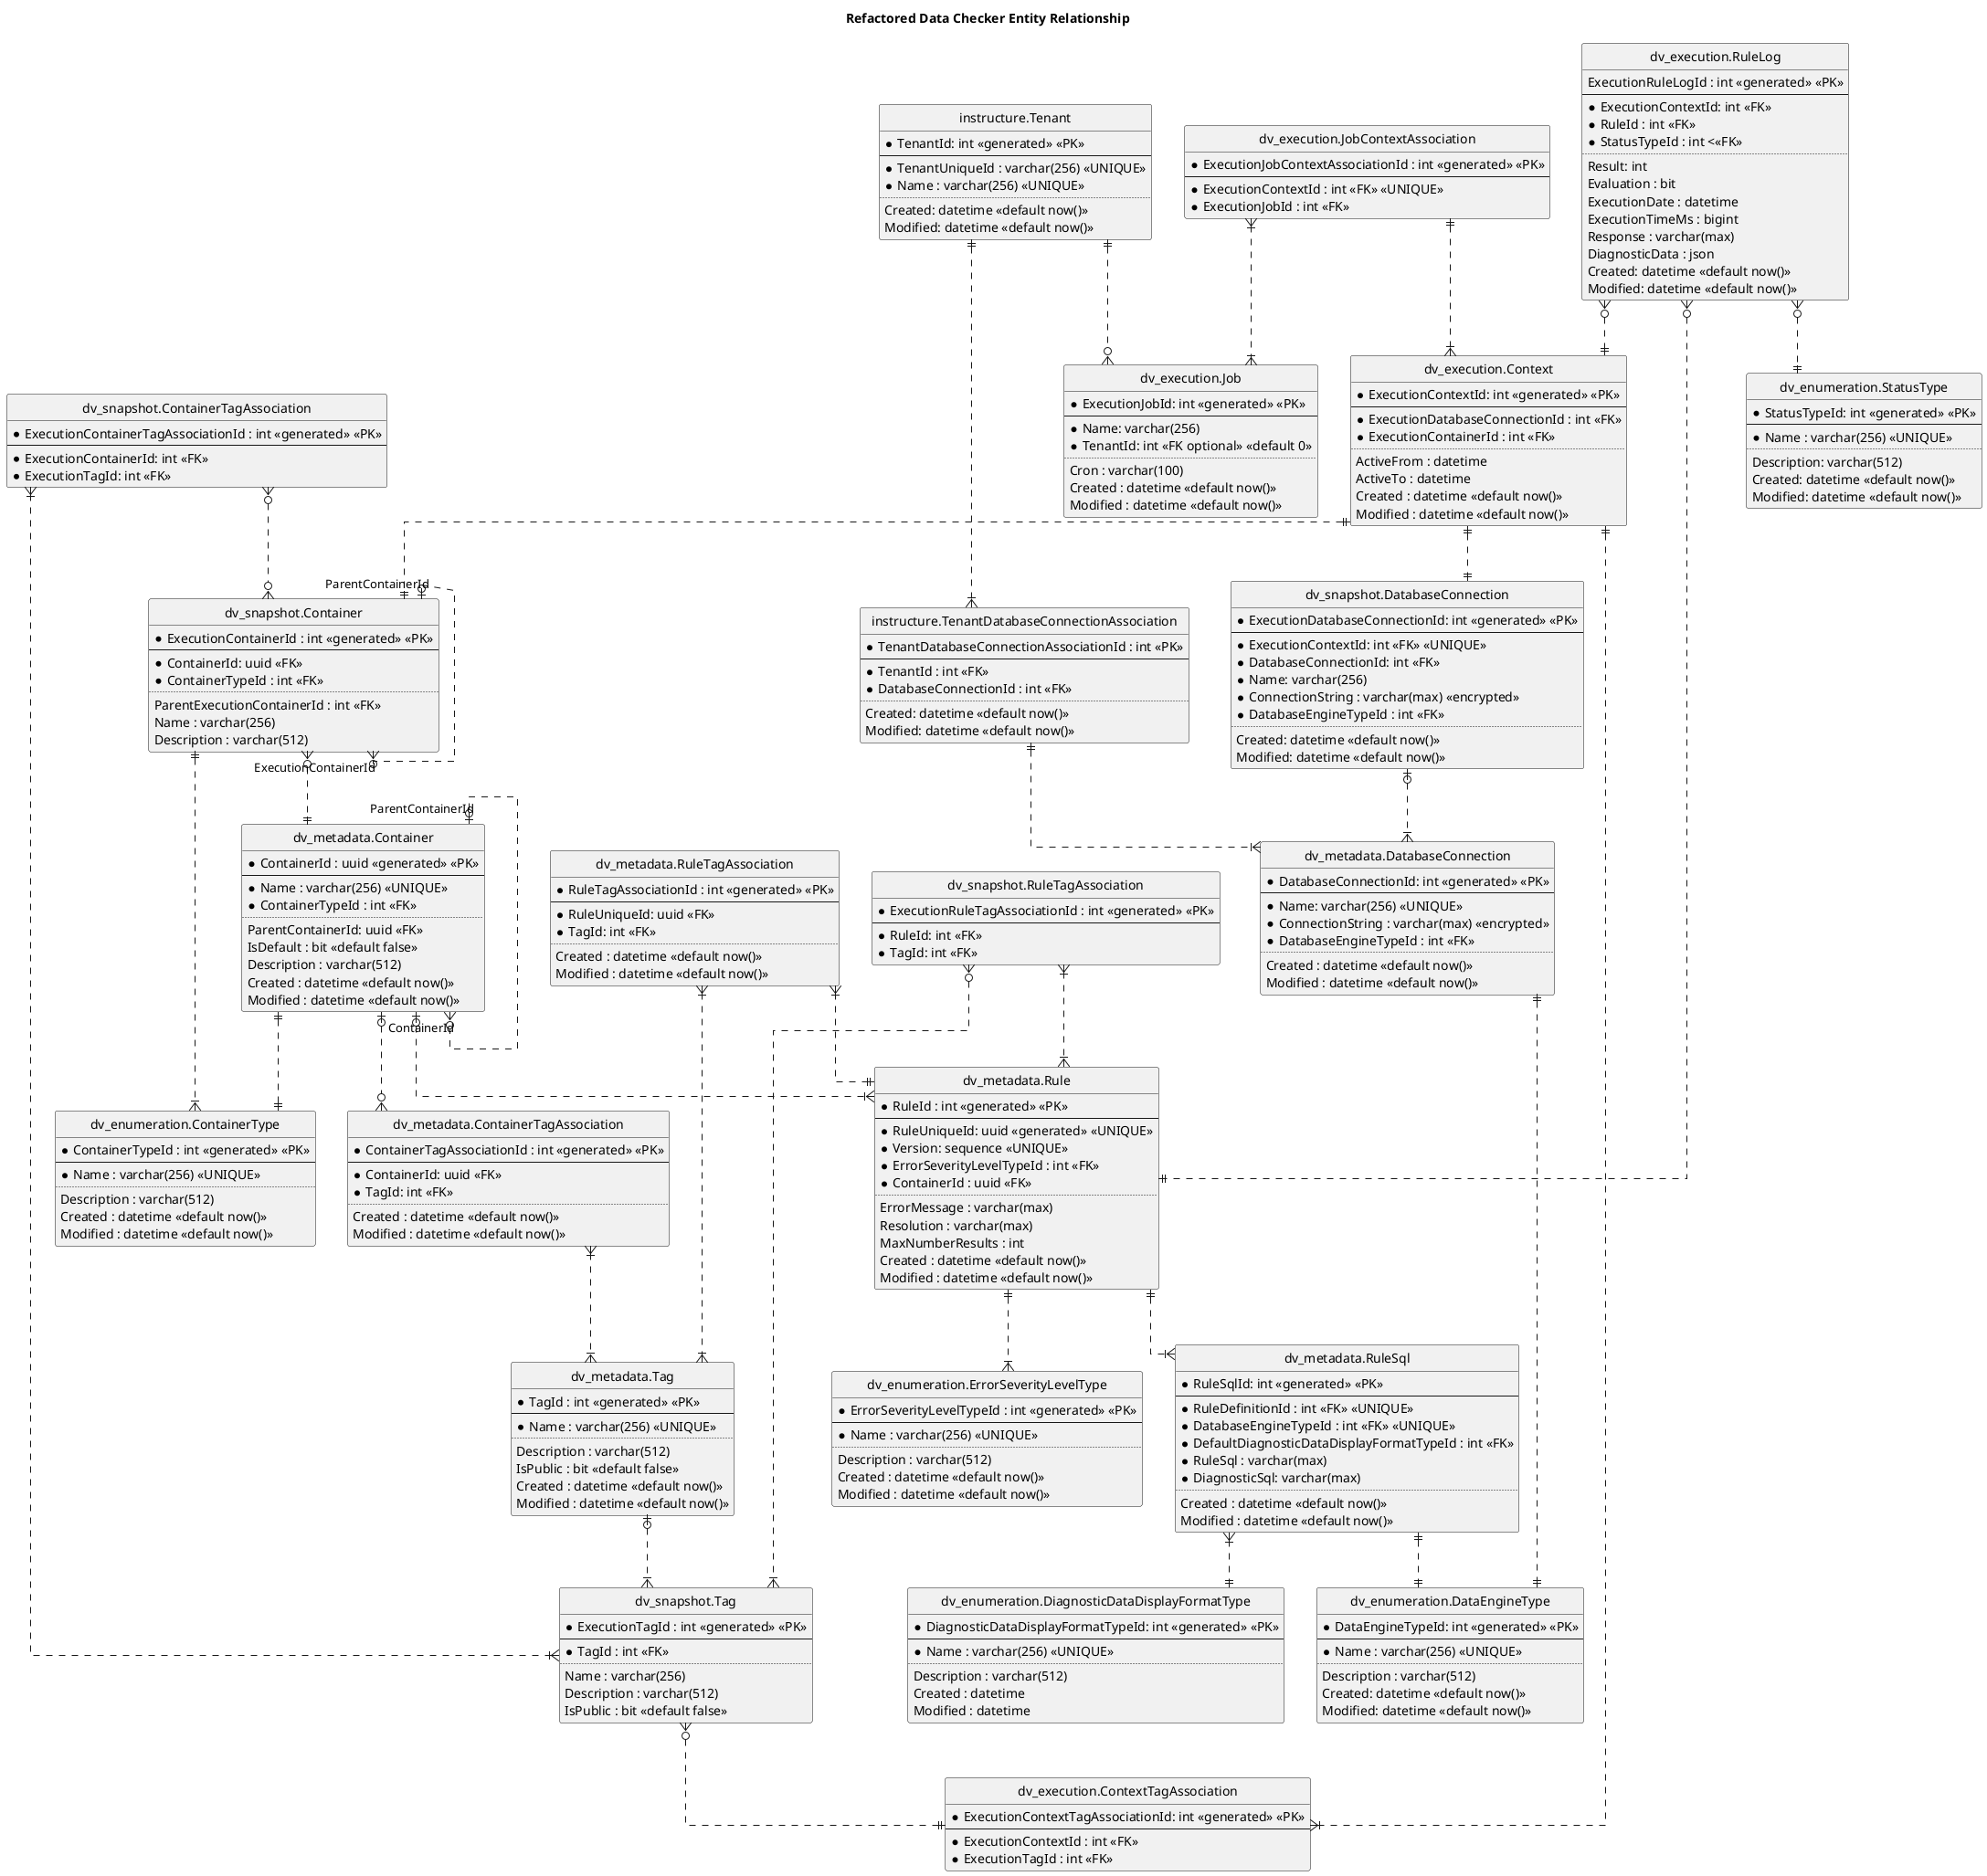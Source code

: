 @startuml
hide circle
skinparam linetype ortho

title: Refactored Data Checker Entity Relationship

' DATA VALIDATION METADATA SCHEMA
entity "dv_metadata.Container" as Containers {
    * ContainerId : uuid <<generated>> <<PK>>
    --
    * Name : varchar(256) <<UNIQUE>>
    * ContainerTypeId : int <<FK>>
    ..
    ParentContainerId: uuid <<FK>>
    IsDefault : bit <<default false>>
    Description : varchar(512)
    Created : datetime <<default now()>>
    Modified : datetime <<default now()>>
}

entity "dv_metadata.Rule" as Rules {
    * RuleId : int <<generated>> <<PK>>
    --
    * RuleUniqueId: uuid <<generated>> <<UNIQUE>>
    * Version: sequence <<UNIQUE>>
    * ErrorSeverityLevelTypeId : int <<FK>>
    * ContainerId : uuid <<FK>>
    ..
    ErrorMessage : varchar(max)
    Resolution : varchar(max)
    MaxNumberResults : int
    Created : datetime <<default now()>>
    Modified : datetime <<default now()>>
}

entity "dv_metadata.RuleSql" as RuleSql {
    * RuleSqlId: int <<generated>> <<PK>>
    --
    * RuleDefinitionId : int <<FK>> <<UNIQUE>>
    * DatabaseEngineTypeId : int <<FK>> <<UNIQUE>>
    * DefaultDiagnosticDataDisplayFormatTypeId : int <<FK>>
    * RuleSql : varchar(max)
    * DiagnosticSql: varchar(max)
    ..
    Created : datetime <<default now()>>
    Modified : datetime <<default now()>>
}

entity "dv_metadata.Tag" as Tags {
    * TagId : int <<generated>> <<PK>>
    --
    * Name : varchar(256) <<UNIQUE>>
    ..
    Description : varchar(512)
    IsPublic : bit <<default false>>
    Created : datetime <<default now()>>
    Modified : datetime <<default now()>>
}

entity "dv_metadata.ContainerTagAssociation" as ContainerTagAssociations {
    * ContainerTagAssociationId : int <<generated>> <<PK>>
    --
    * ContainerId: uuid <<FK>>
    * TagId: int <<FK>>
    ..
    Created : datetime <<default now()>>
    Modified : datetime <<default now()>>
}

entity "dv_metadata.RuleTagAssociation" as RuleTagAssociations {
    * RuleTagAssociationId : int <<generated>> <<PK>>
    --
    * RuleUniqueId: uuid <<FK>>
    * TagId: int <<FK>>
    ..
    Created : datetime <<default now()>>
    Modified : datetime <<default now()>>
}

entity "dv_metadata.DatabaseConnection" as DatabaseConnections {
    * DatabaseConnectionId: int <<generated>> <<PK>>
    --
    * Name: varchar(256) <<UNIQUE>>
    * ConnectionString : varchar(max) <<encrypted>>
    * DatabaseEngineTypeId : int <<FK>>
    ..
    Created : datetime <<default now()>>
    Modified : datetime <<default now()>>
}


'SNAPSHOT SCHEMA
entity "dv_snapshot.Container" as exeContainers {
    * ExecutionContainerId : int <<generated>> <<PK>>
    --
    * ContainerId: uuid <<FK>>
    * ContainerTypeId : int <<FK>>
    ..
    ParentExecutionContainerId : int <<FK>>
    Name : varchar(256)
    Description : varchar(512)
}

entity "dv_snapshot.DatabaseConnection" as exeDatabaseConnections {
    * ExecutionDatabaseConnectionId: int <<generated>> <<PK>>
    --
    * ExecutionContextId: int <<FK>> <<UNIQUE>>
    * DatabaseConnectionId: int <<FK>>
    * Name: varchar(256)
    * ConnectionString : varchar(max) <<encrypted>>
    * DatabaseEngineTypeId : int <<FK>>
    ..
    Created: datetime <<default now()>>
    Modified: datetime <<default now()>>
}

entity "dv_snapshot.ContainerTagAssociation" as exeContainerTagAssociations {
    * ExecutionContainerTagAssociationId : int <<generated>> <<PK>>
    --
    * ExecutionContainerId: int <<FK>>
    * ExecutionTagId: int <<FK>>
}

entity "dv_snapshot.RuleTagAssociation" as exeRuleTagAssociations {
    * ExecutionRuleTagAssociationId : int <<generated>> <<PK>>
    --
    * RuleId: int <<FK>>
    * TagId: int <<FK>>
}

entity "dv_snapshot.Tag" as exeTags {
    * ExecutionTagId : int <<generated>> <<PK>>
    --
    * TagId : int <<FK>>
    ..
    Name : varchar(256)
    Description : varchar(512)
    IsPublic : bit <<default false>>
}

' EXECUTION SCHEMA
entity "dv_execution.Context" as exeContext {
    * ExecutionContextId: int <<generated>> <<PK>>
    ---
    * ExecutionDatabaseConnectionId : int <<FK>>
    * ExecutionContainerId : int <<FK>>
    ..
    ActiveFrom : datetime
    ActiveTo : datetime
    Created : datetime <<default now()>>
    Modified : datetime <<default now()>>
}

entity "dv_execution.ContextTagAssociation" as exeContextTag {
    * ExecutionContextTagAssociationId: int <<generated>> <<PK>>
    --
    * ExecutionContextId : int <<FK>>
    * ExecutionTagId : int <<FK>>
}

' this is managed by hangfire
entity "dv_execution.Job" as exeJob {
    * ExecutionJobId: int <<generated>> <<PK>>
    --
    * Name: varchar(256)
    * TenantId: int <<FK optional>> <<default 0>>
    ..
    Cron : varchar(100)
    Created : datetime <<default now()>>
    Modified : datetime <<default now()>>
}

entity "dv_execution.JobContextAssociation" as exeJobAssociation {
    * ExecutionJobContextAssociationId : int <<generated>> <<PK>>
    --
    * ExecutionContextId : int <<FK>> <<UNIQUE>>
    * ExecutionJobId : int <<FK>>
}

entity "dv_execution.RuleLog" as exeRuleLog {
    ExecutionRuleLogId : int <<generated >> <<PK>>
    --
    * ExecutionContextId: int <<FK>>
    * RuleId : int <<FK>>
    * StatusTypeId : int <<<FK>>
    ..
    Result: int
    Evaluation : bit
    ExecutionDate : datetime
    ExecutionTimeMs : bigint
    Response : varchar(max)
    DiagnosticData : json
    Created: datetime <<default now()>>
    Modified: datetime <<default now()>>
}

' ENUMERATION SCHEMA
entity "dv_enumeration.StatusType" as StatusType {
    * StatusTypeId: int <<generated>> <<PK>>
    ---
    * Name : varchar(256) <<UNIQUE>>
    ..
    Description: varchar(512)
    Created: datetime <<default now()>>
    Modified: datetime <<default now()>>
}

entity "dv_enumeration.DataEngineType" as DatabaseEngineType {
    * DataEngineTypeId: int <<generated>> <<PK>>
    --
    * Name : varchar(256) <<UNIQUE>>
    ..
    Description : varchar(512)
    Created: datetime <<default now()>>
    Modified: datetime <<default now()>>
}

entity "dv_enumeration.DiagnosticDataDisplayFormatType" as DiagnosticDataDisplayFormatType {
    * DiagnosticDataDisplayFormatTypeId: int <<generated>> <<PK>>
    --
    * Name : varchar(256) <<UNIQUE>>
    ..
    Description : varchar(512)
    Created : datetime
    Modified : datetime
}

entity "dv_enumeration.ErrorSeverityLevelType" as ErrorSeverityLevelType {
    * ErrorSeverityLevelTypeId : int <<generated>> <<PK>>
    --
    * Name : varchar(256) <<UNIQUE>>
    ..
    Description : varchar(512)
    Created : datetime <<default now()>>
    Modified : datetime <<default now()>>
}

entity "dv_enumeration.ContainerType" as ContainerType {
    * ContainerTypeId : int <<generated>> <<PK>>
    --
    * Name : varchar(256) <<UNIQUE>>
    ..
    Description : varchar(512)
    Created : datetime <<default now()>>
    Modified : datetime <<default now()>>
}

' INSTRUCUTURE SPECIFIC
entity "instructure.Tenant" as Tenant {
    *TenantId: int <<generated>> <<PK>>
    ---
    * TenantUniqueId : varchar(256) <<UNIQUE>>
    * Name : varchar(256) <<UNIQUE>>
    ..
    Created: datetime <<default now()>>
    Modified: datetime <<default now()>>
}

entity "instructure.TenantDatabaseConnectionAssociation" as TenantDatabaseConnectionAssociation {
    * TenantDatabaseConnectionAssociationId : int <<PK>>
    --
    * TenantId : int <<FK>>
    * DatabaseConnectionId : int <<FK>>
    ..
    Created: datetime <<default now()>>
    Modified: datetime <<default now()>>
}

Containers |o..|{ Rules
ContainerTagAssociations }|..|{ Tags
Containers |o..o{ ContainerTagAssociations
Containers "ParentContainerId" |o..o{ "ContainerId" Containers
Containers ||..|| ContainerType

RuleTagAssociations }|..|{ Tags
RuleTagAssociations }|..|| Rules

RuleSql }|..|| DiagnosticDataDisplayFormatType
RuleSql ||..|| DatabaseEngineType
Rules ||..|{ RuleSql
Rules ||..|{ ErrorSeverityLevelType


exeContext ||..|| exeDatabaseConnections
exeContext ||..|| exeContainers
exeContext ||..|{ exeContextTag
exeTags }o..|| exeContextTag

exeContainers }o..|| Containers

exeContainers "ParentContainerId" |o..o{ "ExecutionContainerId" exeContainers
exeContainers ||..|{ ContainerType

exeDatabaseConnections |o..|{ DatabaseConnections

DatabaseConnections ||..|| DatabaseEngineType

exeJobAssociation ||..|{ exeContext
exeJobAssociation }|..|{ exeJob

exeContainerTagAssociations }|..|{ exeTags
exeContainerTagAssociations }o..o{ exeContainers

exeRuleTagAssociations }o..|{ exeTags
exeRuleTagAssociations }|..|{ Rules

Tags |o..|{ exeTags

exeRuleLog }o..|| Rules
exeRuleLog }o..|| StatusType
exeRuleLog }o..|| exeContext

TenantDatabaseConnectionAssociation ||..|{ DatabaseConnections
Tenant ||..o{ exeJob
Tenant ||..|{ TenantDatabaseConnectionAssociation

@enduml
